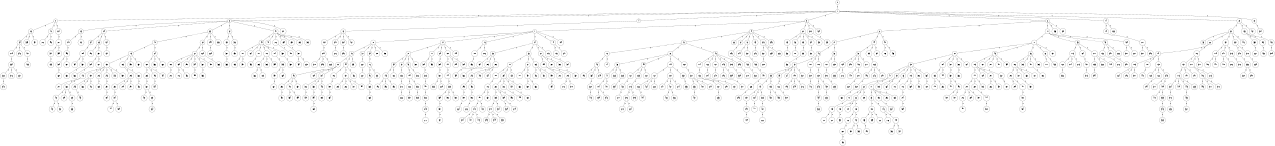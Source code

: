 graph G {
size="8.5,11;"
ratio = "expand;"
fixedsize="true;"
overlap="scale;"
node[shape=circle,width=.12,hight=.12,fontsize=12]
edge[fontsize=12]

0[label=" 0" color=black, pos="2.0129182,0.92745136!"];
1[label=" 1" color=black, pos="1.6377143,1.3738366!"];
2[label=" 2" color=black, pos="0.98557411,2.2288214!"];
3[label=" 3" color=black, pos="1.5668125,2.0162417!"];
4[label=" 4" color=black, pos="0.39026542,1.3205592!"];
5[label=" 5" color=black, pos="1.1370561,0.46912861!"];
6[label=" 6" color=black, pos="1.2740507,2.2702475!"];
7[label=" 7" color=black, pos="1.6162977,0.60181036!"];
8[label=" 8" color=black, pos="0.8683036,2.8944042!"];
9[label=" 9" color=black, pos="0.18486378,0.87785724!"];
10[label=" 10" color=black, pos="1.055306,1.7346795!"];
11[label=" 11" color=black, pos="2.239587,1.7686527!"];
12[label=" 12" color=black, pos="1.9536761,2.7794187!"];
13[label=" 13" color=black, pos="0.041613873,1.8825286!"];
14[label=" 14" color=black, pos="0.87277608,2.6733124!"];
15[label=" 15" color=black, pos="2.7014828,0.11828978!"];
16[label=" 16" color=black, pos="0.80438453,0.075804303!"];
17[label=" 17" color=black, pos="2.2809347,1.1596862!"];
18[label=" 18" color=black, pos="1.0603402,1.9583593!"];
19[label=" 19" color=black, pos="1.6452869,2.9297797!"];
20[label=" 20" color=black, pos="1.8162238,1.6896953!"];
21[label=" 21" color=black, pos="2.9577457,1.1735023!"];
22[label=" 22" color=black, pos="1.7249999,2.3195956!"];
23[label=" 23" color=black, pos="0.12193753,1.996269!"];
24[label=" 24" color=black, pos="1.4505793,0.91557036!"];
25[label=" 25" color=black, pos="2.0257349,0.067754779!"];
26[label=" 26" color=black, pos="0.96962225,2.3860023!"];
27[label=" 27" color=black, pos="2.7531261,0.21387225!"];
28[label=" 28" color=black, pos="1.0249803,0.42718758!"];
29[label=" 29" color=black, pos="2.4757914,2.8132478!"];
30[label=" 30" color=black, pos="2.4475046,0.62727391!"];
31[label=" 31" color=black, pos="1.5707288,0.49576418!"];
32[label=" 32" color=black, pos="0.69561627,1.7528221!"];
33[label=" 33" color=black, pos="0.4865911,0.80742621!"];
34[label=" 34" color=black, pos="1.846691,0.071122536!"];
35[label=" 35" color=black, pos="0.50921044,2.1691669!"];
36[label=" 36" color=black, pos="0.18856231,0.5169168!"];
37[label=" 37" color=black, pos="0.19704437,2.8651449!"];
38[label=" 38" color=black, pos="1.463008,0.21399109!"];
39[label=" 39" color=black, pos="0.11596176,1.0550449!"];
40[label=" 40" color=black, pos="1.1210898,0.53292918!"];
41[label=" 41" color=black, pos="0.6284439,1.0638943!"];
42[label=" 42" color=black, pos="1.5337839,2.0749519!"];
43[label=" 43" color=black, pos="1.4200116,0.57718508!"];
44[label=" 44" color=black, pos="2.8404734,0.27292756!"];
45[label=" 45" color=black, pos="2.4242665,0.68206669!"];
46[label=" 46" color=black, pos="0.63049129,2.9210113!"];
47[label=" 47" color=black, pos="1.605813,2.5580311!"];
48[label=" 48" color=black, pos="2.7839232,1.3345838!"];
49[label=" 49" color=black, pos="1.4313156,0.88750197!"];
50[label=" 50" color=black, pos="2.5334948,1.0080938!"];
51[label=" 51" color=black, pos="2.2065728,0.56208032!"];
52[label=" 52" color=black, pos="2.6793808,0.084563841!"];
53[label=" 53" color=black, pos="1.9730804,0.99092179!"];
54[label=" 54" color=black, pos="1.6626883,2.3500247!"];
55[label=" 55" color=black, pos="1.8879893,0.99540422!"];
56[label=" 56" color=black, pos="0.99901604,1.0842795!"];
57[label=" 57" color=black, pos="2.728466,2.3954312!"];
58[label=" 58" color=black, pos="1.9342354,1.2154673!"];
59[label=" 59" color=black, pos="2.9888039,0.18785424!"];
60[label=" 60" color=black, pos="2.6125555,1.771832!"];
61[label=" 61" color=black, pos="1.0390486,1.1892075!"];
62[label=" 62" color=black, pos="0.67468685,0.97023829!"];
63[label=" 63" color=black, pos="2.447288,2.2345885!"];
64[label=" 64" color=black, pos="0.29563051,0.87663571!"];
65[label=" 65" color=black, pos="1.2906495,0.28605743!"];
66[label=" 66" color=black, pos="1.6755919,1.365693!"];
67[label=" 67" color=black, pos="0.27907237,0.33258051!"];
68[label=" 68" color=black, pos="1.8259653,1.4772637!"];
69[label=" 69" color=black, pos="0.86716624,1.5667509!"];
70[label=" 70" color=black, pos="1.2057035,1.1045292!"];
71[label=" 71" color=black, pos="0.50263167,2.0992955!"];
72[label=" 72" color=black, pos="2.6579858,1.8223587!"];
73[label=" 73" color=black, pos="2.2479981,1.1735201!"];
74[label=" 74" color=black, pos="1.6099409,2.5879858!"];
75[label=" 75" color=black, pos="2.0927604,2.7806412!"];
76[label=" 76" color=black, pos="2.0249788,1.7837396!"];
77[label=" 77" color=black, pos="2.9243762,1.4339982!"];
78[label=" 78" color=black, pos="0.88747966,2.7830711!"];
79[label=" 79" color=black, pos="1.8776451,2.1883735!"];
80[label=" 80" color=black, pos="2.8582978,1.4842661!"];
81[label=" 81" color=black, pos="2.1191484,0.029885937!"];
82[label=" 82" color=black, pos="0.1969993,1.6181026!"];
83[label=" 83" color=black, pos="2.5384381,2.2084853!"];
84[label=" 84" color=black, pos="2.6566487,1.455562!"];
85[label=" 85" color=black, pos="1.3427155,0.7111045!"];
86[label=" 86" color=black, pos="1.4280875,1.6203065!"];
87[label=" 87" color=black, pos="2.3765422,0.84136339!"];
88[label=" 88" color=black, pos="0.81941222,0.34113594!"];
89[label=" 89" color=black, pos="1.9834156,2.6676499!"];
90[label=" 90" color=black, pos="0.98889366,2.4701746!"];
91[label=" 91" color=black, pos="1.6844963,2.0907487!"];
92[label=" 92" color=black, pos="0.6708849,1.9221698!"];
93[label=" 93" color=black, pos="1.435871,2.2437955!"];
94[label=" 94" color=black, pos="0.12744993,1.1696911!"];
95[label=" 95" color=black, pos="0.67278195,0.73883217!"];
96[label=" 96" color=black, pos="0.33668392,1.4307548!"];
97[label=" 97" color=black, pos="1.45099,0.50051448!"];
98[label=" 98" color=black, pos="0.3841573,1.9672154!"];
99[label=" 99" color=black, pos="0.64934899,1.4097986!"];
100[label=" 100" color=black, pos="2.604275,1.3338343!"];
101[label=" 101" color=black, pos="0.96524274,2.9041044!"];
102[label=" 102" color=black, pos="0.44173173,0.59668481!"];
103[label=" 103" color=black, pos="2.0848499,1.6067078!"];
104[label=" 104" color=black, pos="2.4154851,0.74163341!"];
105[label=" 105" color=black, pos="0.13586739,1.3063587!"];
106[label=" 106" color=black, pos="1.212837,0.58867829!"];
107[label=" 107" color=black, pos="0.33153831,2.1824198!"];
108[label=" 108" color=black, pos="1.3304453,2.9759592!"];
109[label=" 109" color=black, pos="2.0938838,0.38838069!"];
110[label=" 110" color=black, pos="1.9538591,1.6501292!"];
111[label=" 111" color=black, pos="1.3205825,0.46024289!"];
112[label=" 112" color=black, pos="2.2942997,1.6025426!"];
113[label=" 113" color=black, pos="2.4440242,0.9501918!"];
114[label=" 114" color=black, pos="1.1824754,0.51904709!"];
115[label=" 115" color=black, pos="0.53734697,0.44982703!"];
116[label=" 116" color=black, pos="1.217721,1.1634803!"];
117[label=" 117" color=black, pos="1.3058498,0.8472204!"];
118[label=" 118" color=black, pos="0.53692645,1.2984179!"];
119[label=" 119" color=black, pos="1.7541867,1.5935765!"];
120[label=" 120" color=black, pos="1.9605371,1.4786535!"];
121[label=" 121" color=black, pos="0.10502037,2.0614225!"];
122[label=" 122" color=black, pos="1.9677154,2.8015096!"];
123[label=" 123" color=black, pos="0.28193647,2.3728546!"];
124[label=" 124" color=black, pos="0.67712284,1.8112623!"];
125[label=" 125" color=black, pos="0.088195881,2.2426816!"];
126[label=" 126" color=black, pos="0.15583232,1.4826312!"];
127[label=" 127" color=black, pos="1.2997603,1.9585054!"];
128[label=" 128" color=black, pos="2.2723267,0.66485875!"];
129[label=" 129" color=black, pos="1.8660043,2.6648429!"];
130[label=" 130" color=black, pos="0.30675078,0.33878211!"];
131[label=" 131" color=black, pos="2.7176891,0.088344706!"];
132[label=" 132" color=black, pos="0.24797168,2.3777846!"];
133[label=" 133" color=black, pos="1.5580897,1.9612899!"];
134[label=" 134" color=black, pos="0.16156565,2.623941!"];
135[label=" 135" color=black, pos="0.52012883,0.72162338!"];
136[label=" 136" color=black, pos="0.019605429,0.16980269!"];
137[label=" 137" color=black, pos="1.1127633,0.71932945!"];
138[label=" 138" color=black, pos="1.3009981,0.0082013644!"];
139[label=" 139" color=black, pos="1.7697483,2.4134992!"];
140[label=" 140" color=black, pos="0.99615307,2.3538876!"];
141[label=" 141" color=black, pos="1.41175,0.26816476!"];
142[label=" 142" color=black, pos="1.7590986,1.0346416!"];
143[label=" 143" color=black, pos="1.4745522,2.071683!"];
144[label=" 144" color=black, pos="1.1427471,2.3797674!"];
145[label=" 145" color=black, pos="0.076131281,2.6750246!"];
146[label=" 146" color=black, pos="1.1572084,2.3958166!"];
147[label=" 147" color=black, pos="1.779772,0.94467672!"];
148[label=" 148" color=black, pos="2.6005997,0.33016781!"];
149[label=" 149" color=black, pos="1.6137417,0.58566526!"];
150[label=" 150" color=black, pos="1.4904384,2.6520677!"];
151[label=" 151" color=black, pos="2.3765718,2.4591483!"];
152[label=" 152" color=black, pos="0.96523636,2.7748293!"];
153[label=" 153" color=black, pos="0.93801253,0.41849704!"];
154[label=" 154" color=black, pos="1.1330798,2.0221777!"];
155[label=" 155" color=black, pos="2.6236295,1.6887768!"];
156[label=" 156" color=black, pos="1.2654186,0.23657882!"];
157[label=" 157" color=black, pos="2.6172772,0.25200067!"];
158[label=" 158" color=black, pos="0.44255092,1.0727062!"];
159[label=" 159" color=black, pos="0.62781907,2.3384416!"];
160[label=" 160" color=black, pos="1.3707701,0.63442306!"];
161[label=" 161" color=black, pos="0.56312481,1.4040036!"];
162[label=" 162" color=black, pos="0.86723378,0.60905637!"];
163[label=" 163" color=black, pos="0.39303563,0.7150925!"];
164[label=" 164" color=black, pos="0.31677785,1.5376146!"];
165[label=" 165" color=black, pos="0.7739154,2.0417706!"];
166[label=" 166" color=black, pos="0.69368369,0.03558905!"];
167[label=" 167" color=black, pos="2.6463313,2.9145582!"];
168[label=" 168" color=black, pos="1.4873016,0.32588405!"];
169[label=" 169" color=black, pos="2.6019013,1.746631!"];
170[label=" 170" color=black, pos="1.1560689,2.9599984!"];
171[label=" 171" color=black, pos="1.6535206,2.2075588!"];
172[label=" 172" color=black, pos="2.6267623,0.9043535!"];
173[label=" 173" color=black, pos="1.5347888,2.617144!"];
174[label=" 174" color=black, pos="0.060600944,2.5499752!"];
175[label=" 175" color=black, pos="2.0267637,2.7240336!"];
176[label=" 176" color=black, pos="2.0135146,0.56449172!"];
177[label=" 177" color=black, pos="2.7798053,2.084551!"];
178[label=" 178" color=black, pos="2.6668101,2.4849787!"];
179[label=" 179" color=black, pos="0.7196404,1.2906292!"];
180[label=" 180" color=black, pos="2.4377109,0.74708031!"];
181[label=" 181" color=black, pos="2.1411068,0.20097215!"];
182[label=" 182" color=black, pos="0.016957302,2.90864!"];
183[label=" 183" color=black, pos="1.2154807,2.5577863!"];
184[label=" 184" color=black, pos="1.6825912,0.84441125!"];
185[label=" 185" color=black, pos="1.4334007,1.3982707!"];
186[label=" 186" color=black, pos="0.97351177,0.42054159!"];
187[label=" 187" color=black, pos="0.57578688,2.0395548!"];
188[label=" 188" color=black, pos="1.9061534,1.9859975!"];
189[label=" 189" color=black, pos="0.15085941,0.24896798!"];
190[label=" 190" color=black, pos="1.937917,2.2115377!"];
191[label=" 191" color=black, pos="0.79028147,1.3823931!"];
192[label=" 192" color=black, pos="1.891602,0.93526914!"];
193[label=" 193" color=black, pos="2.1557666,2.4252136!"];
194[label=" 194" color=black, pos="2.2167892,1.8224305!"];
195[label=" 195" color=black, pos="2.5569259,0.80607388!"];
196[label=" 196" color=black, pos="0.64862047,0.51033958!"];
197[label=" 197" color=black, pos="2.9790411,2.9672966!"];
198[label=" 198" color=black, pos="0.91691548,0.070355845!"];
199[label=" 199" color=black, pos="0.94815827,0.18006962!"];
200[label=" 200" color=black, pos="1.6795532,2.164763!"];
201[label=" 201" color=black, pos="2.4488786,1.9645981!"];
202[label=" 202" color=black, pos="2.4357318,2.4582438!"];
203[label=" 203" color=black, pos="2.649014,1.4557371!"];
204[label=" 204" color=black, pos="1.0563891,0.097114356!"];
205[label=" 205" color=black, pos="1.7253842,2.9523883!"];
206[label=" 206" color=black, pos="0.24324523,0.34949667!"];
207[label=" 207" color=black, pos="0.47549303,0.031163771!"];
208[label=" 208" color=black, pos="2.644905,1.990366!"];
209[label=" 209" color=black, pos="1.7859034,2.7594513!"];
210[label=" 210" color=black, pos="1.7419928,1.2142929!"];
211[label=" 211" color=black, pos="0.48201279,2.6886413!"];
212[label=" 212" color=black, pos="0.63610669,2.5738321!"];
213[label=" 213" color=black, pos="2.8501666,1.0037906!"];
214[label=" 214" color=black, pos="1.5489645,1.2848153!"];
215[label=" 215" color=black, pos="0.88285359,1.1795037!"];
216[label=" 216" color=black, pos="1.5119059,0.62154224!"];
217[label=" 217" color=black, pos="0.12483388,2.5194444!"];
218[label=" 218" color=black, pos="2.5986887,0.2578335!"];
219[label=" 219" color=black, pos="1.4037674,2.6191034!"];
220[label=" 220" color=black, pos="2.7322304,2.401365!"];
221[label=" 221" color=black, pos="1.7191558,2.6758088!"];
222[label=" 222" color=black, pos="2.7584429,2.2925778!"];
223[label=" 223" color=black, pos="1.2766032,1.1690551!"];
224[label=" 224" color=black, pos="1.6419512,0.086318344!"];
225[label=" 225" color=black, pos="1.171591,0.6336118!"];
226[label=" 226" color=black, pos="1.3395002,0.85098114!"];
227[label=" 227" color=black, pos="1.8379201,1.7831416!"];
228[label=" 228" color=black, pos="1.6630199,1.1525475!"];
229[label=" 229" color=black, pos="2.5896622,0.65029592!"];
230[label=" 230" color=black, pos="1.7889805,1.9894017!"];
231[label=" 231" color=black, pos="2.4149552,1.8540928!"];
232[label=" 232" color=black, pos="1.9490542,0.82369149!"];
233[label=" 233" color=black, pos="2.546174,0.89092483!"];
234[label=" 234" color=black, pos="2.3487486,0.62894166!"];
235[label=" 235" color=black, pos="1.2119905,0.7568192!"];
236[label=" 236" color=black, pos="0.59658989,0.25718607!"];
237[label=" 237" color=black, pos="2.7377231,1.5343573!"];
238[label=" 238" color=black, pos="1.8503557,0.59228739!"];
239[label=" 239" color=black, pos="0.68221581,1.3222172!"];
240[label=" 240" color=black, pos="0.38679142,0.75191521!"];
241[label=" 241" color=black, pos="0.603212,0.81863952!"];
242[label=" 242" color=black, pos="0.384746,2.1386293!"];
243[label=" 243" color=black, pos="1.8596645,2.4717469!"];
244[label=" 244" color=black, pos="2.8048152,1.6425065!"];
245[label=" 245" color=black, pos="1.6364149,2.069242!"];
246[label=" 246" color=black, pos="2.7006228,1.7520814!"];
247[label=" 247" color=black, pos="1.1079096,0.0141086!"];
248[label=" 248" color=black, pos="2.2202073,0.42766642!"];
249[label=" 249" color=black, pos="1.4088638,1.7753799!"];
250[label=" 250" color=black, pos="1.6938871,1.3903463!"];
251[label=" 251" color=black, pos="2.8094576,0.0098059471!"];
252[label=" 252" color=black, pos="0.5910261,0.15681118!"];
253[label=" 253" color=black, pos="2.8291762,0.71421161!"];
254[label=" 254" color=black, pos="0.88758252,2.9126375!"];
255[label=" 255" color=black, pos="2.5405917,0.49019315!"];
256[label=" 256" color=black, pos="2.6927699,1.5842183!"];
257[label=" 257" color=black, pos="2.1641655,2.8952436!"];
258[label=" 258" color=black, pos="2.2736074,2.4116042!"];
259[label=" 259" color=black, pos="2.1476831,1.6973379!"];
260[label=" 260" color=black, pos="2.0737226,0.96615024!"];
261[label=" 261" color=black, pos="0.080202215,1.4326978!"];
262[label=" 262" color=black, pos="0.14665488,0.96327685!"];
263[label=" 263" color=black, pos="0.27208143,1.4480455!"];
264[label=" 264" color=black, pos="2.3713296,1.0664851!"];
265[label=" 265" color=black, pos="0.39186206,2.3935478!"];
266[label=" 266" color=black, pos="0.2473187,2.7485345!"];
267[label=" 267" color=black, pos="1.2265622,2.133711!"];
268[label=" 268" color=black, pos="1.3000215,1.2031837!"];
269[label=" 269" color=black, pos="1.7802231,0.34800842!"];
270[label=" 270" color=black, pos="0.98121674,0.61412453!"];
271[label=" 271" color=black, pos="1.7647553,2.2181495!"];
272[label=" 272" color=black, pos="0.094433882,1.67158!"];
273[label=" 273" color=black, pos="1.2463634,1.1517654!"];
274[label=" 274" color=black, pos="2.8702797,0.88868395!"];
275[label=" 275" color=black, pos="2.3461723,0.39712675!"];
276[label=" 276" color=black, pos="2.1222563,2.0264175!"];
277[label=" 277" color=black, pos="0.23619183,1.8293574!"];
278[label=" 278" color=black, pos="0.68571116,2.4707067!"];
279[label=" 279" color=black, pos="1.505652,2.5865513!"];
280[label=" 280" color=black, pos="1.9734909,0.086381792!"];
281[label=" 281" color=black, pos="0.32325896,1.7135365!"];
282[label=" 282" color=black, pos="2.1384471,2.2903806!"];
283[label=" 283" color=black, pos="1.6246154,2.1308132!"];
284[label=" 284" color=black, pos="0.28781776,0.64935108!"];
285[label=" 285" color=black, pos="1.5316566,2.7414182!"];
286[label=" 286" color=black, pos="1.9221904,1.6678342!"];
287[label=" 287" color=black, pos="1.9009812,1.0279282!"];
288[label=" 288" color=black, pos="2.5125167,1.0943265!"];
289[label=" 289" color=black, pos="0.3524572,0.029314389!"];
290[label=" 290" color=black, pos="0.41008341,2.9755238!"];
291[label=" 291" color=black, pos="1.0072023,1.7815705!"];
292[label=" 292" color=black, pos="0.26356775,2.8190297!"];
293[label=" 293" color=black, pos="1.9096301,1.0125921!"];
294[label=" 294" color=black, pos="1.7725728,2.2596628!"];
295[label=" 295" color=black, pos="1.9348119,0.54802602!"];
296[label=" 296" color=black, pos="0.40190102,0.28310432!"];
297[label=" 297" color=black, pos="0.45021543,1.2452625!"];
298[label=" 298" color=black, pos="1.6321137,0.89499768!"];
299[label=" 299" color=black, pos="1.3271233,2.9343362!"];
300[label=" 300" color=black, pos="1.1074898,1.3859154!"];
301[label=" 301" color=black, pos="2.3138137,1.8489404!"];
302[label=" 302" color=black, pos="0.078933944,1.7599404!"];
303[label=" 303" color=black, pos="0.39619429,2.4610744!"];
304[label=" 304" color=black, pos="1.9503189,0.55245353!"];
305[label=" 305" color=black, pos="1.0565974,0.26083313!"];
306[label=" 306" color=black, pos="2.0185024,0.32802719!"];
307[label=" 307" color=black, pos="0.83239904,2.9363168!"];
308[label=" 308" color=black, pos="0.015729182,1.9570088!"];
309[label=" 309" color=black, pos="1.7207399,0.41592933!"];
310[label=" 310" color=black, pos="1.9145525,1.8134196!"];
311[label=" 311" color=black, pos="1.4838361,1.1088421!"];
312[label=" 312" color=black, pos="1.0186727,2.8346892!"];
313[label=" 313" color=black, pos="2.4590117,0.76398132!"];
314[label=" 314" color=black, pos="1.2513532,2.8231398!"];
315[label=" 315" color=black, pos="1.3543718,2.0236411!"];
316[label=" 316" color=black, pos="0.081688916,1.6996439!"];
317[label=" 317" color=black, pos="0.78659919,1.6021026!"];
318[label=" 318" color=black, pos="2.2914429,1.0118985!"];
319[label=" 319" color=black, pos="1.6900162,0.20943395!"];
320[label=" 320" color=black, pos="2.7820363,0.78395909!"];
321[label=" 321" color=black, pos="0.13964555,0.71856212!"];
322[label=" 322" color=black, pos="0.63994892,0.47475095!"];
323[label=" 323" color=black, pos="2.3011586,2.3644218!"];
324[label=" 324" color=black, pos="1.479042,0.1852763!"];
325[label=" 325" color=black, pos="1.1796389,1.9667929!"];
326[label=" 326" color=black, pos="2.202901,1.2463609!"];
327[label=" 327" color=black, pos="0.099432008,1.6016061!"];
328[label=" 328" color=black, pos="2.499918,1.1225163!"];
329[label=" 329" color=black, pos="1.9335056,2.0305623!"];
330[label=" 330" color=black, pos="0.38278037,1.5677753!"];
331[label=" 331" color=black, pos="1.0037053,1.0667865!"];
332[label=" 332" color=black, pos="0.99626278,2.7483885!"];
333[label=" 333" color=black, pos="1.0394417,0.64698359!"];
334[label=" 334" color=black, pos="0.6938727,1.1352599!"];
335[label=" 335" color=black, pos="1.3491393,1.674773!"];
336[label=" 336" color=black, pos="0.12243116,2.4886209!"];
337[label=" 337" color=black, pos="0.63836771,2.6293913!"];
338[label=" 338" color=black, pos="2.0244965,2.7050871!"];
339[label=" 339" color=black, pos="2.1293636,2.5109491!"];
340[label=" 340" color=black, pos="2.0239364,2.3015281!"];
341[label=" 341" color=black, pos="2.9745188,1.3057208!"];
342[label=" 342" color=black, pos="1.8418562,0.46169625!"];
343[label=" 343" color=black, pos="1.1778467,2.0400528!"];
344[label=" 344" color=black, pos="2.9337585,2.3562146!"];
345[label=" 345" color=black, pos="2.0478569,2.5932743!"];
346[label=" 346" color=black, pos="1.1827724,1.1005552!"];
347[label=" 347" color=black, pos="1.070235,2.4377625!"];
348[label=" 348" color=black, pos="1.8708417,0.15754951!"];
349[label=" 349" color=black, pos="1.6878023,0.5137521!"];
350[label=" 350" color=black, pos="2.904251,1.720654!"];
351[label=" 351" color=black, pos="2.1119176,1.3823755!"];
352[label=" 352" color=black, pos="1.2893805,0.61780239!"];
353[label=" 353" color=black, pos="1.7241959,0.40959082!"];
354[label=" 354" color=black, pos="1.5094381,0.21910437!"];
355[label=" 355" color=black, pos="2.1216502,2.6738445!"];
356[label=" 356" color=black, pos="1.3961574,1.8378525!"];
357[label=" 357" color=black, pos="0.29466435,0.61361818!"];
358[label=" 358" color=black, pos="2.3270529,1.281013!"];
359[label=" 359" color=black, pos="1.0949789,2.4846467!"];
360[label=" 360" color=black, pos="2.4019785,2.7215968!"];
361[label=" 361" color=black, pos="0.31352579,2.0331427!"];
362[label=" 362" color=black, pos="0.64133362,0.40263704!"];
363[label=" 363" color=black, pos="1.9091139,0.75547574!"];
364[label=" 364" color=black, pos="1.9078756,0.38923101!"];
365[label=" 365" color=black, pos="1.9449328,2.4014553!"];
366[label=" 366" color=black, pos="2.3371213,0.71095626!"];
367[label=" 367" color=black, pos="1.3458567,2.8164596!"];
368[label=" 368" color=black, pos="2.298052,0.87400958!"];
369[label=" 369" color=black, pos="2.6692441,0.4345417!"];
370[label=" 370" color=black, pos="1.1593993,2.0735615!"];
371[label=" 371" color=black, pos="1.9136603,2.3737845!"];
372[label=" 372" color=black, pos="0.4223655,2.0240759!"];
373[label=" 373" color=black, pos="0.76586474,0.63928403!"];
374[label=" 374" color=black, pos="2.1079996,2.5350863!"];
375[label=" 375" color=black, pos="0.54584322,1.2016915!"];
376[label=" 376" color=black, pos="1.8896024,0.45547299!"];
377[label=" 377" color=black, pos="0.98285336,0.86942427!"];
378[label=" 378" color=black, pos="1.7271934,2.2107659!"];
379[label=" 379" color=black, pos="1.7720231,1.4623897!"];
380[label=" 380" color=black, pos="2.347566,2.5616869!"];
381[label=" 381" color=black, pos="2.9119969,1.2164168!"];
382[label=" 382" color=black, pos="2.5512112,1.4738528!"];
383[label=" 383" color=black, pos="2.1030491,2.9409496!"];
384[label=" 384" color=black, pos="0.75124539,0.5514981!"];
385[label=" 385" color=black, pos="2.2864373,2.8763514!"];
386[label=" 386" color=black, pos="0.36390819,0.65448452!"];
387[label=" 387" color=black, pos="2.6716678,1.3303199!"];
388[label=" 388" color=black, pos="2.6033399,0.1326646!"];
389[label=" 389" color=black, pos="2.0929777,2.5353333!"];
390[label=" 390" color=black, pos="0.10058459,2.7412433!"];
391[label=" 391" color=black, pos="0.68473044,1.1962853!"];
392[label=" 392" color=black, pos="1.0786156,1.1700746!"];
393[label=" 393" color=black, pos="0.16870574,0.37868364!"];
394[label=" 394" color=black, pos="0.13354338,1.6685452!"];
395[label=" 395" color=black, pos="0.1500424,2.8244451!"];
396[label=" 396" color=black, pos="0.89087183,0.26871914!"];
397[label=" 397" color=black, pos="1.3061911,0.62803838!"];
398[label=" 398" color=black, pos="1.8132386,2.6104094!"];
399[label=" 399" color=black, pos="0.051474625,2.9339449!"];
400[label=" 400" color=black, pos="1.554478,0.49514307!"];
401[label=" 401" color=black, pos="0.15044549,2.2557977!"];
402[label=" 402" color=black, pos="0.90699487,2.0892001!"];
403[label=" 403" color=black, pos="1.923208,2.8104196!"];
404[label=" 404" color=black, pos="2.8707548,2.7979293!"];
405[label=" 405" color=black, pos="2.8831912,0.58372157!"];
406[label=" 406" color=black, pos="0.79524937,1.1943989!"];
407[label=" 407" color=black, pos="1.0008256,0.97681418!"];
408[label=" 408" color=black, pos="1.2323632,1.2784874!"];
409[label=" 409" color=black, pos="1.345784,1.6667976!"];
410[label=" 410" color=black, pos="1.458628,1.3098161!"];
411[label=" 411" color=black, pos="2.6696428,2.1959158!"];
412[label=" 412" color=black, pos="2.1993744,0.71734349!"];
413[label=" 413" color=black, pos="1.4198127,2.7789953!"];
414[label=" 414" color=black, pos="0.49519603,0.061786085!"];
415[label=" 415" color=black, pos="2.101738,2.0513253!"];
416[label=" 416" color=black, pos="1.5105575,2.71691!"];
417[label=" 417" color=black, pos="1.8640978,2.1091203!"];
418[label=" 418" color=black, pos="2.1397052,1.7045618!"];
419[label=" 419" color=black, pos="1.5391721,0.34974566!"];
420[label=" 420" color=black, pos="0.89432261,0.82111195!"];
421[label=" 421" color=black, pos="1.3681542,1.5291974!"];
422[label=" 422" color=black, pos="0.57350152,2.3593719!"];
423[label=" 423" color=black, pos="1.6295838,0.0093407449!"];
424[label=" 424" color=black, pos="2.7405099,2.9964828!"];
425[label=" 425" color=black, pos="2.1099583,1.9273336!"];
426[label=" 426" color=black, pos="2.5245395,2.0590116!"];
427[label=" 427" color=black, pos="2.5323729,2.802258!"];
428[label=" 428" color=black, pos="1.4758464,2.7408309!"];
429[label=" 429" color=black, pos="2.2234772,0.70735082!"];
430[label=" 430" color=black, pos="1.8610118,2.4722182!"];
431[label=" 431" color=black, pos="2.4774199,0.6307369!"];
432[label=" 432" color=black, pos="2.2078097,0.82253759!"];
433[label=" 433" color=black, pos="2.7328228,2.5674315!"];
434[label=" 434" color=black, pos="2.3817666,2.3210738!"];
435[label=" 435" color=black, pos="1.0352003,0.34083506!"];
436[label=" 436" color=black, pos="2.7467016,0.35504721!"];
437[label=" 437" color=black, pos="2.3516943,1.7671576!"];
438[label=" 438" color=black, pos="2.1291207,0.70330169!"];
439[label=" 439" color=black, pos="0.72093478,0.8244705!"];
440[label=" 440" color=black, pos="2.9612583,2.2465124!"];
441[label=" 441" color=black, pos="2.3968793,2.9514433!"];
442[label=" 442" color=black, pos="0.44038692,0.69278535!"];
443[label=" 443" color=black, pos="2.3958488,2.9866338!"];
444[label=" 444" color=black, pos="1.1152864,2.1127293!"];
445[label=" 445" color=black, pos="1.404079,0.67968669!"];
446[label=" 446" color=black, pos="1.1192627,2.1397404!"];
447[label=" 447" color=black, pos="0.71702698,2.7689419!"];
448[label=" 448" color=black, pos="2.611219,0.37236628!"];
449[label=" 449" color=black, pos="2.8293982,0.78674414!"];
450[label=" 450" color=black, pos="0.59632662,1.7453723!"];
451[label=" 451" color=black, pos="1.5131499,1.1347259!"];
452[label=" 452" color=black, pos="2.0736871,0.095416865!"];
453[label=" 453" color=black, pos="2.127342,0.010965955!"];
454[label=" 454" color=black, pos="0.15809194,0.086802107!"];
455[label=" 455" color=black, pos="1.1149173,1.5534042!"];
456[label=" 456" color=black, pos="0.87119835,1.7342347!"];
457[label=" 457" color=black, pos="0.24958,2.9703817!"];
458[label=" 458" color=black, pos="2.0005083,1.8380821!"];
459[label=" 459" color=black, pos="1.4477602,1.1420944!"];
460[label=" 460" color=black, pos="0.22026307,0.99921349!"];
461[label=" 461" color=black, pos="0.012614866,2.5942098!"];
462[label=" 462" color=black, pos="2.1608858,2.0458257!"];
463[label=" 463" color=black, pos="1.5367559,0.0019395342!"];
464[label=" 464" color=black, pos="1.5250003,2.1085508!"];
465[label=" 465" color=black, pos="1.257153,0.62048697!"];
466[label=" 466" color=black, pos="0.79468659,2.7713195!"];
467[label=" 467" color=black, pos="0.43137694,0.7638941!"];
468[label=" 468" color=black, pos="2.1509252,1.9992451!"];
469[label=" 469" color=black, pos="0.77328704,1.3342469!"];
470[label=" 470" color=black, pos="2.2744667,1.2099761!"];
471[label=" 471" color=black, pos="0.9793025,1.2191768!"];
472[label=" 472" color=black, pos="2.9480898,1.2788832!"];
473[label=" 473" color=black, pos="1.4066602,2.462904!"];
474[label=" 474" color=black, pos="2.3579392,1.4437935!"];
475[label=" 475" color=black, pos="0.14763739,1.4409561!"];
476[label=" 476" color=black, pos="2.9707952,1.4621027!"];
477[label=" 477" color=black, pos="0.033656075,0.67825513!"];
478[label=" 478" color=black, pos="1.1764222,2.1193454!"];
479[label=" 479" color=black, pos="2.1001468,2.6600275!"];
480[label=" 480" color=black, pos="1.6662498,1.2534793!"];
481[label=" 481" color=black, pos="0.83828082,1.2742567!"];
482[label=" 482" color=black, pos="2.9506069,0.98553609!"];
483[label=" 483" color=black, pos="1.9257378,1.3968068!"];
484[label=" 484" color=black, pos="0.86669343,0.64061528!"];
485[label=" 485" color=black, pos="1.6552591,2.2084723!"];
486[label=" 486" color=black, pos="0.2071016,0.98740588!"];
487[label=" 487" color=black, pos="2.6663399,0.35548495!"];
488[label=" 488" color=black, pos="1.586344,1.4054996!"];
489[label=" 489" color=black, pos="1.3253477,2.6208448!"];
490[label=" 490" color=black, pos="0.39780654,0.37419877!"];
491[label=" 491" color=black, pos="0.032873152,2.2200774!"];
492[label=" 492" color=black, pos="2.6299151,1.7999161!"];
493[label=" 493" color=black, pos="2.1795631,1.1168554!"];
494[label=" 494" color=black, pos="1.3362061,1.6939131!"];
495[label=" 495" color=black, pos="0.75169469,1.3351356!"];
496[label=" 496" color=black, pos="2.6583623,0.76266361!"];
497[label=" 497" color=black, pos="2.4203915,0.25966451!"];
498[label=" 498" color=black, pos="2.9898894,0.14174245!"];
499[label=" 499" color=black, pos="0.40486889,2.9223291!"];
500[label=" 500" color=black, pos="1.2225125,1.3199582!"];
501[label=" 501" color=black, pos="0.73063362,2.7887404!"];
502[label=" 502" color=black, pos="0.54107497,0.069385618!"];
503[label=" 503" color=black, pos="1.5320515,2.6308084!"];
504[label=" 504" color=black, pos="1.1451564,2.1741238!"];
505[label=" 505" color=black, pos="0.77698046,2.3837461!"];
506[label=" 506" color=black, pos="2.0676516,0.7896324!"];
507[label=" 507" color=black, pos="0.88730837,1.5073045!"];
508[label=" 508" color=black, pos="0.43420676,2.5118966!"];
509[label=" 509" color=black, pos="1.2640764,0.23168007!"];
510[label=" 510" color=black, pos="1.7832904,2.097921!"];
511[label=" 511" color=black, pos="0.70558691,0.5057557!"];
512[label=" 512" color=black, pos="1.1222014,0.41629133!"];
513[label=" 513" color=black, pos="1.1136678,2.6660518!"];
514[label=" 514" color=black, pos="1.3255259,0.65383991!"];
515[label=" 515" color=black, pos="2.1676457,2.3226552!"];
516[label=" 516" color=black, pos="1.9884072,2.7666929!"];
517[label=" 517" color=black, pos="2.1351887,1.0576349!"];
518[label=" 518" color=black, pos="2.2994386,1.233821!"];
519[label=" 519" color=black, pos="2.8842854,2.8557689!"];
520[label=" 520" color=black, pos="0.41945617,0.90566877!"];
521[label=" 521" color=black, pos="1.0720976,1.7144434!"];
522[label=" 522" color=black, pos="2.0274047,0.61045776!"];
523[label=" 523" color=black, pos="0.52942778,0.79690288!"];
524[label=" 524" color=black, pos="2.7676647,0.77031852!"];
525[label=" 525" color=black, pos="0.56196865,1.8213325!"];
526[label=" 526" color=black, pos="2.9835094,2.8664328!"];
527[label=" 527" color=black, pos="2.7947301,1.8742817!"];
528[label=" 528" color=black, pos="2.9942619,2.7473103!"];
529[label=" 529" color=black, pos="2.351671,2.4639829!"];
530[label=" 530" color=black, pos="0.83003709,1.5741261!"];
531[label=" 531" color=black, pos="0.0075536207,1.8772998!"];
532[label=" 532" color=black, pos="2.9346248,2.6780718!"];
533[label=" 533" color=black, pos="2.4755718,0.35800067!"];
534[label=" 534" color=black, pos="2.5545577,1.3268761!"];
535[label=" 535" color=black, pos="2.9466351,1.5634742!"];
536[label=" 536" color=black, pos="1.9811083,2.0072564!"];
537[label=" 537" color=black, pos="2.7725382,0.71185507!"];
538[label=" 538" color=black, pos="2.54568,1.9620402!"];
539[label=" 539" color=black, pos="1.6570102,2.328452!"];
540[label=" 540" color=black, pos="0.48695833,1.0882284!"];
541[label=" 541" color=black, pos="1.505928,2.4216114!"];
542[label=" 542" color=black, pos="2.6706625,2.4097736!"];
543[label=" 543" color=black, pos="2.9496453,1.5581946!"];
544[label=" 544" color=black, pos="2.2840322,0.26353291!"];
545[label=" 545" color=black, pos="0.036690386,0.65914572!"];
546[label=" 546" color=black, pos="0.2613692,2.135604!"];
547[label=" 547" color=black, pos="0.46052588,0.51001445!"];
548[label=" 548" color=black, pos="1.4705797,0.91001433!"];
549[label=" 549" color=black, pos="2.0444719,0.036993374!"];
550[label=" 550" color=black, pos="1.0801131,1.3324321!"];
551[label=" 551" color=black, pos="1.4200147,1.960512!"];
552[label=" 552" color=black, pos="2.4560778,2.7606173!"];
553[label=" 553" color=black, pos="0.19943286,0.075138618!"];
554[label=" 554" color=black, pos="2.0409489,0.37918151!"];
555[label=" 555" color=black, pos="2.6747986,1.448959!"];
556[label=" 556" color=black, pos="1.4874388,2.1218859!"];
557[label=" 557" color=black, pos="0.69059901,2.2470452!"];
558[label=" 558" color=black, pos="1.6056462,2.8004706!"];
559[label=" 559" color=black, pos="1.4701041,0.72970778!"];
560[label=" 560" color=black, pos="2.9850274,2.4189502!"];
561[label=" 561" color=black, pos="0.91008806,0.64526234!"];
562[label=" 562" color=black, pos="1.7048315,0.45251171!"];
563[label=" 563" color=black, pos="2.9136398,1.5250083!"];
564[label=" 564" color=black, pos="0.260444,1.9329894!"];
565[label=" 565" color=black, pos="2.8057735,1.7217552!"];
566[label=" 566" color=black, pos="0.75951193,0.4370807!"];
567[label=" 567" color=black, pos="1.2832083,1.1557981!"];
568[label=" 568" color=black, pos="1.6571135,1.452696!"];
569[label=" 569" color=black, pos="2.0688371,1.5182385!"];
570[label=" 570" color=black, pos="1.1224022,2.1532987!"];
571[label=" 571" color=black, pos="0.87222095,1.4371206!"];
572[label=" 572" color=black, pos="2.3252012,1.083708!"];
573[label=" 573" color=black, pos="2.5501445,0.54239456!"];
574[label=" 574" color=black, pos="2.3276888,2.5392725!"];
575[label=" 575" color=black, pos="1.1462637,1.8791328!"];
576[label=" 576" color=black, pos="0.26981888,2.3705789!"];
577[label=" 577" color=black, pos="0.42978701,2.1123246!"];
578[label=" 578" color=black, pos="1.8595677,1.5882311!"];
579[label=" 579" color=black, pos="0.94393029,2.8644536!"];
580[label=" 580" color=black, pos="0.39546165,1.4001063!"];
581[label=" 581" color=black, pos="2.7536247,1.2552626!"];
582[label=" 582" color=black, pos="0.9219761,1.6922106!"];
583[label=" 583" color=black, pos="2.4896057,0.87161714!"];
584[label=" 584" color=black, pos="1.9031721,2.0980806!"];
585[label=" 585" color=black, pos="2.1310135,1.8851483!"];
586[label=" 586" color=black, pos="2.4760286,1.7223698!"];
587[label=" 587" color=black, pos="1.4987311,2.6890904!"];
588[label=" 588" color=black, pos="1.534985,0.83979893!"];
589[label=" 589" color=black, pos="1.0316975,0.36992315!"];
590[label=" 590" color=black, pos="2.8895967,2.0219135!"];
591[label=" 591" color=black, pos="1.6334771,2.138627!"];
592[label=" 592" color=black, pos="0.13572663,2.8696083!"];
593[label=" 593" color=black, pos="2.4471129,1.2573213!"];
594[label=" 594" color=black, pos="2.228136,1.3431003!"];
595[label=" 595" color=black, pos="1.5665145,1.6210598!"];
596[label=" 596" color=black, pos="0.12138738,0.39010908!"];
597[label=" 597" color=black, pos="2.5559203,1.1067585!"];
598[label=" 598" color=black, pos="0.82216598,1.8247194!"];
599[label=" 599" color=black, pos="0.022202553,0.99229232!"];
600[label=" 600" color=black, pos="1.200054,2.4246693!"];
601[label=" 601" color=black, pos="1.6166572,0.57030839!"];
602[label=" 602" color=black, pos="1.6616816,0.57166025!"];
603[label=" 603" color=black, pos="2.9455995,2.3296955!"];
604[label=" 604" color=black, pos="2.6535788,2.2200717!"];
605[label=" 605" color=black, pos="0.47983684,1.6550161!"];
606[label=" 606" color=black, pos="2.4555022,2.7576459!"];
607[label=" 607" color=black, pos="2.4430818,0.63563392!"];
608[label=" 608" color=black, pos="0.61183888,0.29030273!"];
609[label=" 609" color=black, pos="1.7422937,0.073289265!"];
610[label=" 610" color=black, pos="0.77401986,0.63217146!"];
611[label=" 611" color=black, pos="1.8376696,0.78660616!"];
612[label=" 612" color=black, pos="2.6816716,1.7007475!"];
613[label=" 613" color=black, pos="1.3335081,2.4635113!"];
614[label=" 614" color=black, pos="0.83549904,0.26671503!"];
615[label=" 615" color=black, pos="2.9710954,1.9217167!"];
616[label=" 616" color=black, pos="1.9626521,1.8114304!"];
617[label=" 617" color=black, pos="2.0726305,0.10892124!"];
618[label=" 618" color=black, pos="2.5296692,1.5662697!"];
619[label=" 619" color=black, pos="1.7029597,0.85858714!"];
620[label=" 620" color=black, pos="2.3595538,2.5461397!"];
621[label=" 621" color=black, pos="1.9150982,2.4820722!"];
622[label=" 622" color=black, pos="1.2308081,2.0291781!"];
623[label=" 623" color=black, pos="0.65113616,1.7848379!"];
624[label=" 624" color=black, pos="0.16291425,2.3187342!"];
625[label=" 625" color=black, pos="2.4809879,0.082195193!"];
626[label=" 626" color=black, pos="1.1687481,0.37799577!"];
627[label=" 627" color=black, pos="1.0013408,0.25633911!"];
628[label=" 628" color=black, pos="2.7959176,1.0539565!"];
629[label=" 629" color=black, pos="2.8121298,1.4616131!"];
630[label=" 630" color=black, pos="2.2848159,0.24484151!"];
631[label=" 631" color=black, pos="2.4416861,0.54974033!"];
632[label=" 632" color=black, pos="0.62594759,2.8401451!"];
633[label=" 633" color=black, pos="0.29612995,0.11759251!"];
634[label=" 634" color=black, pos="0.57080522,0.33658591!"];
635[label=" 635" color=black, pos="0.73217119,2.9330406!"];
636[label=" 636" color=black, pos="1.3954038,0.23910456!"];
637[label=" 637" color=black, pos="1.5230257,1.2504716!"];
638[label=" 638" color=black, pos="1.1915089,2.7437936!"];
639[label=" 639" color=black, pos="0.52499245,2.2377953!"];
640[label=" 640" color=black, pos="2.1620085,0.25787552!"];
641[label=" 641" color=black, pos="0.00028070854,0.92301653!"];
642[label=" 642" color=black, pos="0.8710563,0.14323196!"];
643[label=" 643" color=black, pos="1.8525274,0.13131624!"];
644[label=" 644" color=black, pos="2.0632697,2.4554649!"];
645[label=" 645" color=black, pos="1.0711384,0.39413701!"];
646[label=" 646" color=black, pos="2.2012496,1.8958423!"];
647[label=" 647" color=black, pos="1.4314646,1.8771821!"];
648[label=" 648" color=black, pos="2.211578,1.0516116!"];
649[label=" 649" color=black, pos="0.51052566,1.7829447!"];
650[label=" 650" color=black, pos="0.23423052,0.98480945!"];
651[label=" 651" color=black, pos="2.0024492,0.33468926!"];
652[label=" 652" color=black, pos="0.48654648,0.65201426!"];
653[label=" 653" color=black, pos="2.4960907,0.82033228!"];
654[label=" 654" color=black, pos="1.1840819,0.42358237!"];
655[label=" 655" color=black, pos="1.8498122,1.2090197!"];
656[label=" 656" color=black, pos="2.4358221,0.27324898!"];
657[label=" 657" color=black, pos="1.2352593,2.3279297!"];
658[label=" 658" color=black, pos="1.9823703,1.5562478!"];
659[label=" 659" color=black, pos="0.42886486,2.0505383!"];
660[label=" 660" color=black, pos="2.6810912,2.4730963!"];
661[label=" 661" color=black, pos="2.7487039,2.8745222!"];
662[label=" 662" color=black, pos="2.0096032,1.5483323!"];
663[label=" 663" color=black, pos="0.5988691,2.9208056!"];
664[label=" 664" color=black, pos="2.0179832,1.981039!"];
665[label=" 665" color=black, pos="2.2502482,0.72273229!"];
666[label=" 666" color=black, pos="1.6217079,1.217438!"];
667[label=" 667" color=black, pos="2.1699171,0.96598408!"];
668[label=" 668" color=black, pos="0.9705289,0.028190288!"];
669[label=" 669" color=black, pos="2.7325089,1.6520185!"];
670[label=" 670" color=black, pos="2.2008171,0.60152745!"];
671[label=" 671" color=black, pos="0.95770282,0.83437745!"];
672[label=" 672" color=black, pos="2.7163877,2.2289285!"];
673[label=" 673" color=black, pos="0.12438513,2.1992544!"];
674[label=" 674" color=black, pos="1.2306408,1.7966657!"];
675[label=" 675" color=black, pos="0.68466873,0.25156633!"];
676[label=" 676" color=black, pos="0.20173017,0.37443039!"];
677[label=" 677" color=black, pos="0.18246915,1.6763511!"];
678[label=" 678" color=black, pos="0.22679978,2.1829725!"];
679[label=" 679" color=black, pos="0.80021167,0.1601886!"];
680[label=" 680" color=black, pos="1.8327664,2.4832353!"];
681[label=" 681" color=black, pos="2.3407778,2.7032446!"];
682[label=" 682" color=black, pos="1.0991821,1.9719767!"];
683[label=" 683" color=black, pos="1.2625601,0.43904849!"];
684[label=" 684" color=black, pos="1.5032996,0.39852936!"];
685[label=" 685" color=black, pos="2.8399278,1.0690551!"];
686[label=" 686" color=black, pos="1.3527591,1.2512302!"];
687[label=" 687" color=black, pos="1.2693776,2.6695701!"];
688[label=" 688" color=black, pos="1.8005359,0.059295554!"];
689[label=" 689" color=black, pos="1.8352951,1.7127324!"];
690[label=" 690" color=black, pos="0.2624504,0.71832805!"];
691[label=" 691" color=black, pos="1.9082521,2.9893008!"];
692[label=" 692" color=black, pos="1.9708554,1.0973205!"];
693[label=" 693" color=black, pos="2.4627106,0.87751083!"];
694[label=" 694" color=black, pos="0.4184031,2.9684405!"];
695[label=" 695" color=black, pos="2.5401598,2.7899247!"];
696[label=" 696" color=black, pos="0.79081599,1.4820095!"];
697[label=" 697" color=black, pos="2.6117603,0.56058825!"];
698[label=" 698" color=black, pos="1.879451,0.39922125!"];
699[label=" 699" color=black, pos="1.4362928,2.1992548!"];
0--1[label="1"]
1--2[label="1"]
1--3[label="1"]
1--4[label="1"]
1--5[label="1"]
1--6[label="1"]
1--14[label="1"]
1--28[label="1"]
1--82[label="1"]
2--23[label="1"]
2--42[label="1"]
2--224[label="1"]
3--25[label="1"]
3--29[label="1"]
3--35[label="1"]
3--37[label="1"]
3--91[label="1"]
3--221[label="1"]
4--73[label="1"]
5--7[label="1"]
5--9[label="1"]
5--80[label="1"]
5--302[label="1"]
5--469[label="1"]
6--8[label="1"]
6--11[label="1"]
6--253[label="1"]
6--691[label="1"]
7--10[label="1"]
7--12[label="1"]
7--16[label="1"]
7--24[label="1"]
7--44[label="1"]
7--129[label="1"]
8--27[label="1"]
8--49[label="1"]
8--90[label="1"]
9--13[label="1"]
9--66[label="1"]
9--67[label="1"]
9--78[label="1"]
9--145[label="1"]
9--313[label="1"]
9--393[label="1"]
10--15[label="1"]
10--31[label="1"]
10--69[label="1"]
10--210[label="1"]
10--252[label="1"]
11--17[label="1"]
11--53[label="1"]
11--98[label="1"]
11--489[label="1"]
12--21[label="1"]
12--77[label="1"]
12--89[label="1"]
12--120[label="1"]
12--149[label="1"]
13--18[label="1"]
13--26[label="1"]
13--48[label="1"]
14--19[label="1"]
14--233[label="1"]
15--22[label="1"]
15--94[label="1"]
15--695[label="1"]
16--110[label="1"]
16--206[label="1"]
17--20[label="1"]
17--45[label="1"]
17--56[label="1"]
17--88[label="1"]
17--131[label="1"]
18--43[label="1"]
18--74[label="1"]
19--207[label="1"]
20--30[label="1"]
20--124[label="1"]
20--311[label="1"]
20--328[label="1"]
20--614[label="1"]
21--39[label="1"]
21--57[label="1"]
21--96[label="1"]
21--322[label="1"]
22--95[label="1"]
22--189[label="1"]
22--314[label="1"]
23--54[label="1"]
23--359[label="1"]
23--451[label="1"]
24--38[label="1"]
24--63[label="1"]
24--81[label="1"]
24--215[label="1"]
25--240[label="1"]
25--267[label="1"]
26--36[label="1"]
26--99[label="1"]
26--119[label="1"]
26--282[label="1"]
27--46[label="1"]
27--58[label="1"]
28--32[label="1"]
28--135[label="1"]
28--437[label="1"]
29--34[label="1"]
29--83[label="1"]
29--134[label="1"]
30--47[label="1"]
30--50[label="1"]
30--65[label="1"]
30--175[label="1"]
30--308[label="1"]
30--564[label="1"]
31--661[label="1"]
32--33[label="1"]
32--68[label="1"]
32--151[label="1"]
32--331[label="1"]
32--446[label="1"]
34--109[label="1"]
35--40[label="1"]
35--60[label="1"]
35--299[label="1"]
35--338[label="1"]
36--41[label="1"]
36--363[label="1"]
36--385[label="1"]
37--152[label="1"]
37--516[label="1"]
38--154[label="1"]
38--203[label="1"]
38--228[label="1"]
39--143[label="1"]
39--188[label="1"]
40--75[label="1"]
40--84[label="1"]
41--104[label="1"]
41--401[label="1"]
42--218[label="1"]
42--496[label="1"]
43--193[label="1"]
43--334[label="1"]
43--649[label="1"]
44--123[label="1"]
44--647[label="1"]
45--115[label="1"]
45--181[label="1"]
45--211[label="1"]
45--411[label="1"]
45--459[label="1"]
46--51[label="1"]
46--101[label="1"]
46--102[label="1"]
47--62[label="1"]
47--71[label="1"]
48--114[label="1"]
48--166[label="1"]
48--187[label="1"]
48--245[label="1"]
48--305[label="1"]
48--593[label="1"]
49--52[label="1"]
49--254[label="1"]
49--574[label="1"]
50--575[label="1"]
50--684[label="1"]
51--55[label="1"]
51--59[label="1"]
51--64[label="1"]
51--190[label="1"]
51--587[label="1"]
52--139[label="1"]
52--392[label="1"]
52--428[label="1"]
52--617[label="1"]
53--113[label="1"]
53--184[label="1"]
53--217[label="1"]
54--219[label="1"]
54--346[label="1"]
54--421[label="1"]
55--142[label="1"]
55--153[label="1"]
56--126[label="1"]
56--315[label="1"]
56--417[label="1"]
56--503[label="1"]
57--238[label="1"]
58--127[label="1"]
58--650[label="1"]
59--186[label="1"]
60--61[label="1"]
60--269[label="1"]
61--122[label="1"]
61--159[label="1"]
61--292[label="1"]
61--344[label="1"]
61--361[label="1"]
61--420[label="1"]
62--72[label="1"]
62--86[label="1"]
62--602[label="1"]
63--70[label="1"]
63--87[label="1"]
63--163[label="1"]
65--112[label="1"]
67--293[label="1"]
68--79[label="1"]
68--116[label="1"]
69--76[label="1"]
70--100[label="1"]
70--234[label="1"]
70--642[label="1"]
71--85[label="1"]
71--158[label="1"]
71--256[label="1"]
71--623[label="1"]
72--103[label="1"]
73--222[label="1"]
73--340[label="1"]
73--384[label="1"]
73--461[label="1"]
75--132[label="1"]
75--183[label="1"]
75--592[label="1"]
75--651[label="1"]
76--93[label="1"]
76--373[label="1"]
77--319[label="1"]
77--455[label="1"]
78--244[label="1"]
78--387[label="1"]
79--105[label="1"]
79--107[label="1"]
79--130[label="1"]
80--125[label="1"]
80--156[label="1"]
80--223[label="1"]
80--347[label="1"]
80--530[label="1"]
81--199[label="1"]
81--261[label="1"]
81--528[label="1"]
82--504[label="1"]
83--198[label="1"]
83--237[label="1"]
84--180[label="1"]
84--556[label="1"]
84--662[label="1"]
85--128[label="1"]
85--146[label="1"]
86--108[label="1"]
86--121[label="1"]
86--182[label="1"]
87--177[label="1"]
87--457[label="1"]
88--111[label="1"]
88--465[label="1"]
89--309[label="1"]
90--160[label="1"]
90--435[label="1"]
91--92[label="1"]
91--97[label="1"]
91--216[label="1"]
91--239[label="1"]
91--250[label="1"]
91--283[label="1"]
91--303[label="1"]
92--117[label="1"]
92--164[label="1"]
92--171[label="1"]
92--172[label="1"]
92--174[label="1"]
92--330[label="1"]
93--365[label="1"]
94--106[label="1"]
94--137[label="1"]
94--466[label="1"]
95--258[label="1"]
95--472[label="1"]
95--657[label="1"]
96--194[label="1"]
96--326[label="1"]
98--136[label="1"]
98--391[label="1"]
98--686[label="1"]
99--161[label="1"]
99--235[label="1"]
99--281[label="1"]
100--118[label="1"]
101--320[label="1"]
102--230[label="1"]
103--200[label="1"]
103--600[label="1"]
104--259[label="1"]
104--546[label="1"]
105--264[label="1"]
105--296[label="1"]
105--507[label="1"]
106--500[label="1"]
107--442[label="1"]
108--531[label="1"]
109--484[label="1"]
109--537[label="1"]
110--696[label="1"]
113--162[label="1"]
113--214[label="1"]
113--673[label="1"]
114--138[label="1"]
115--147[label="1"]
115--169[label="1"]
115--201[label="1"]
115--367[label="1"]
116--157[label="1"]
116--271[label="1"]
116--571[label="1"]
117--155[label="1"]
117--397[label="1"]
118--191[label="1"]
118--631[label="1"]
119--167[label="1"]
119--220[label="1"]
119--532[label="1"]
120--141[label="1"]
120--249[label="1"]
120--579[label="1"]
122--272[label="1"]
124--133[label="1"]
124--444[label="1"]
125--358[label="1"]
126--202[label="1"]
126--317[label="1"]
126--632[label="1"]
126--671[label="1"]
127--502[label="1"]
128--185[label="1"]
128--369[label="1"]
128--618[label="1"]
130--165[label="1"]
130--168[label="1"]
130--345[label="1"]
132--148[label="1"]
132--150[label="1"]
132--213[label="1"]
132--246[label="1"]
132--348[label="1"]
132--550[label="1"]
133--140[label="1"]
133--236[label="1"]
134--641[label="1"]
135--352[label="1"]
135--405[label="1"]
135--423[label="1"]
136--676[label="1"]
137--225[label="1"]
137--226[label="1"]
137--371[label="1"]
137--494[label="1"]
138--287[label="1"]
138--690[label="1"]
139--353[label="1"]
139--678[label="1"]
141--144[label="1"]
142--257[label="1"]
142--284[label="1"]
142--383[label="1"]
143--196[label="1"]
143--396[label="1"]
143--698[label="1"]
144--335[label="1"]
145--648[label="1"]
146--268[label="1"]
146--400[label="1"]
147--270[label="1"]
147--280[label="1"]
147--573[label="1"]
148--277[label="1"]
148--362[label="1"]
150--243[label="1"]
150--386[label="1"]
150--416[label="1"]
151--179[label="1"]
151--241[label="1"]
151--375[label="1"]
152--321[label="1"]
153--432[label="1"]
153--453[label="1"]
154--439[label="1"]
156--170[label="1"]
157--173[label="1"]
157--197[label="1"]
157--291[label="1"]
158--364[label="1"]
159--176[label="1"]
159--436[label="1"]
161--482[label="1"]
162--536[label="1"]
163--426[label="1"]
163--462[label="1"]
163--590[label="1"]
166--204[label="1"]
167--266[label="1"]
167--464[label="1"]
167--682[label="1"]
168--294[label="1"]
171--433[label="1"]
172--285[label="1"]
172--525[label="1"]
172--599[label="1"]
173--324[label="1"]
173--419[label="1"]
173--445[label="1"]
173--635[label="1"]
174--545[label="1"]
175--178[label="1"]
175--389[label="1"]
178--274[label="1"]
179--408[label="1"]
179--447[label="1"]
180--265[label="1"]
180--403[label="1"]
180--424[label="1"]
182--208[label="1"]
182--476[label="1"]
183--205[label="1"]
183--388[label="1"]
184--427[label="1"]
185--192[label="1"]
186--520[label="1"]
187--640[label="1"]
190--195[label="1"]
190--349[label="1"]
190--376[label="1"]
191--242[label="1"]
191--422[label="1"]
194--288[label="1"]
194--538[label="1"]
199--212[label="1"]
199--275[label="1"]
201--286[label="1"]
201--430[label="1"]
202--209[label="1"]
202--471[label="1"]
203--568[label="1"]
204--231[label="1"]
205--232[label="1"]
205--279[label="1"]
205--297[label="1"]
207--527[label="1"]
207--598[label="1"]
208--260[label="1"]
213--625[label="1"]
215--514[label="1"]
216--410[label="1"]
217--255[label="1"]
217--368[label="1"]
217--479[label="1"]
219--354[label="1"]
220--247[label="1"]
220--487[label="1"]
220--674[label="1"]
222--229[label="1"]
223--515[label="1"]
224--227[label="1"]
227--341[label="1"]
227--399[label="1"]
228--248[label="1"]
228--415[label="1"]
228--644[label="1"]
229--310[label="1"]
229--595[label="1"]
229--663[label="1"]
230--343[label="1"]
230--450[label="1"]
232--374[label="1"]
234--262[label="1"]
234--318[label="1"]
234--547[label="1"]
234--636[label="1"]
235--273[label="1"]
237--379[label="1"]
237--611[label="1"]
238--312[label="1"]
239--301[label="1"]
240--495[label="1"]
241--470[label="1"]
241--606[label="1"]
242--304[label="1"]
242--407[label="1"]
242--475[label="1"]
243--443[label="1"]
245--298[label="1"]
245--559[label="1"]
246--251[label="1"]
248--295[label="1"]
248--456[label="1"]
251--604[label="1"]
254--263[label="1"]
255--594[label="1"]
257--290[label="1"]
258--452[label="1"]
260--468[label="1"]
261--337[label="1"]
262--325[label="1"]
262--329[label="1"]
262--596[label="1"]
263--498[label="1"]
263--646[label="1"]
263--697[label="1"]
265--381[label="1"]
266--404[label="1"]
269--565[label="1"]
270--276[label="1"]
270--289[label="1"]
270--307[label="1"]
271--406[label="1"]
271--613[label="1"]
273--306[label="1"]
273--505[label="1"]
274--569[label="1"]
275--278[label="1"]
275--570[label="1"]
276--490[label="1"]
280--414[label="1"]
282--327[label="1"]
284--477[label="1"]
285--366[label="1"]
285--675[label="1"]
287--653[label="1"]
288--557[label="1"]
290--429[label="1"]
293--463[label="1"]
295--300[label="1"]
298--517[label="1"]
299--689[label="1"]
300--664[label="1"]
301--434[label="1"]
301--630[label="1"]
302--548[label="1"]
305--539[label="1"]
306--612[label="1"]
306--624[label="1"]
308--425[label="1"]
309--521[label="1"]
311--357[label="1"]
312--666[label="1"]
313--567[label="1"]
313--659[label="1"]
313--683[label="1"]
314--316[label="1"]
314--332[label="1"]
314--448[label="1"]
316--540[label="1"]
317--551[label="1"]
318--449[label="1"]
319--323[label="1"]
320--478[label="1"]
321--355[label="1"]
323--491[label="1"]
324--578[label="1"]
325--370[label="1"]
325--524[label="1"]
327--333[label="1"]
327--402[label="1"]
327--619[label="1"]
328--336[label="1"]
329--589[label="1"]
329--679[label="1"]
330--350[label="1"]
331--342[label="1"]
331--372[label="1"]
332--394[label="1"]
333--431[label="1"]
334--360[label="1"]
335--339[label="1"]
335--508[label="1"]
335--522[label="1"]
339--351[label="1"]
340--616[label="1"]
341--643[label="1"]
342--356[label="1"]
343--454[label="1"]
344--499[label="1"]
345--377[label="1"]
345--409[label="1"]
347--581[label="1"]
351--467[label="1"]
352--667[label="1"]
354--382[label="1"]
354--576[label="1"]
354--637[label="1"]
356--380[label="1"]
356--390[label="1"]
357--441[label="1"]
357--492[label="1"]
360--413[label="1"]
361--553[label="1"]
362--418[label="1"]
362--609[label="1"]
362--615[label="1"]
365--685[label="1"]
367--607[label="1"]
370--395[label="1"]
370--549[label="1"]
370--552[label="1"]
372--639[label="1"]
374--474[label="1"]
374--529[label="1"]
375--378[label="1"]
379--586[label="1"]
381--460[label="1"]
381--603[label="1"]
382--542[label="1"]
383--481[label="1"]
384--398[label="1"]
385--554[label="1"]
387--485[label="1"]
388--486[label="1"]
391--591[label="1"]
394--665[label="1"]
400--526[label="1"]
400--541[label="1"]
403--544[label="1"]
405--438[label="1"]
406--493[label="1"]
406--511[label="1"]
406--572[label="1"]
409--412[label="1"]
409--535[label="1"]
414--582[label="1"]
417--608[label="1"]
418--473[label="1"]
418--518[label="1"]
421--483[label="1"]
423--509[label="1"]
427--513[label="1"]
428--440[label="1"]
428--601[label="1"]
445--458[label="1"]
448--605[label="1"]
450--638[label="1"]
454--583[label="1"]
456--506[label="1"]
457--580[label="1"]
457--656[label="1"]
458--561[label="1"]
463--562[label="1"]
471--512[label="1"]
472--534[label="1"]
472--699[label="1"]
476--480[label="1"]
476--523[label="1"]
481--668[label="1"]
482--677[label="1"]
485--497[label="1"]
487--488[label="1"]
487--566[label="1"]
489--501[label="1"]
489--621[label="1"]
491--588[label="1"]
492--510[label="1"]
492--577[label="1"]
495--519[label="1"]
495--627[label="1"]
497--626[label="1"]
498--560[label="1"]
500--654[label="1"]
502--655[label="1"]
506--628[label="1"]
512--584[label="1"]
515--558[label="1"]
516--692[label="1"]
519--680[label="1"]
521--533[label="1"]
521--629[label="1"]
532--555[label="1"]
535--543[label="1"]
537--652[label="1"]
538--585[label="1"]
543--563[label="1"]
545--597[label="1"]
545--669[label="1"]
547--622[label="1"]
560--688[label="1"]
564--670[label="1"]
567--620[label="1"]
578--658[label="1"]
588--645[label="1"]
590--694[label="1"]
593--610[label="1"]
597--681[label="1"]
601--660[label="1"]
603--634[label="1"]
615--633[label="1"]
626--693[label="1"]
645--672[label="1"]
661--687[label="1"]

}
